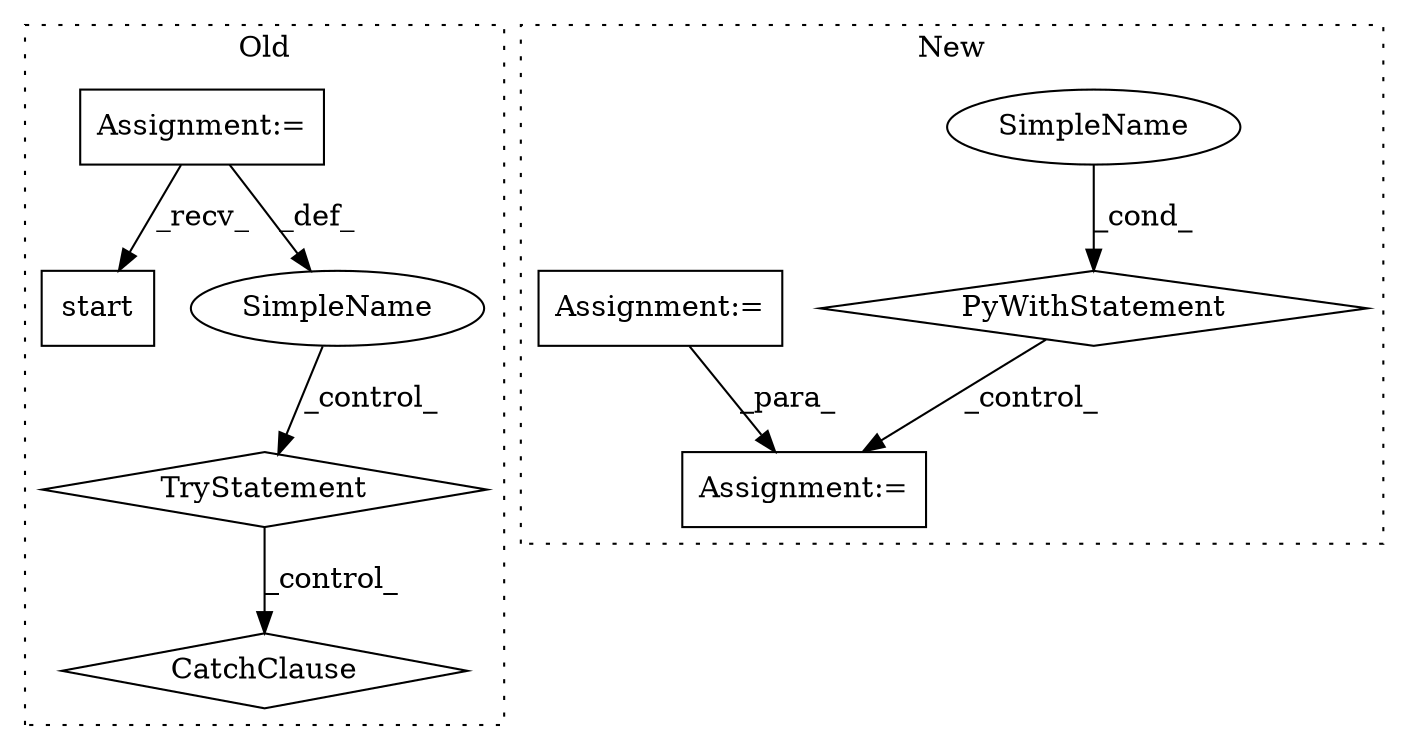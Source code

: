 digraph G {
subgraph cluster0 {
1 [label="start" a="32" s="7160" l="7" shape="box"];
3 [label="Assignment:=" a="7" s="7055" l="1" shape="box"];
7 [label="CatchClause" a="12" s="7437,7475" l="15,2" shape="diamond"];
8 [label="SimpleName" a="42" s="" l="" shape="ellipse"];
9 [label="TryStatement" a="54" s="7307" l="4" shape="diamond"];
label = "Old";
style="dotted";
}
subgraph cluster1 {
2 [label="PyWithStatement" a="104" s="7047,7064" l="10,2" shape="diamond"];
4 [label="Assignment:=" a="7" s="7112,7221" l="57,2" shape="box"];
5 [label="SimpleName" a="42" s="" l="" shape="ellipse"];
6 [label="Assignment:=" a="7" s="6984" l="1" shape="box"];
label = "New";
style="dotted";
}
2 -> 4 [label="_control_"];
3 -> 8 [label="_def_"];
3 -> 1 [label="_recv_"];
5 -> 2 [label="_cond_"];
6 -> 4 [label="_para_"];
8 -> 9 [label="_control_"];
9 -> 7 [label="_control_"];
}